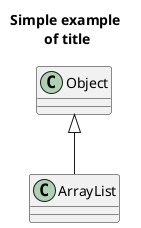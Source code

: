 ' 3.22 Title the diagram, PlantUML Language Reference Guide (V8037, p. 47)
@startuml

title Simple <b>example </b>\nof title
Object <|-- ArrayList

@enduml
